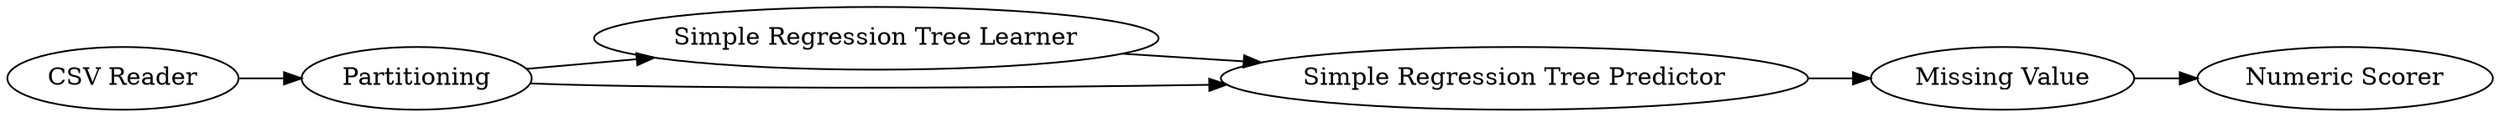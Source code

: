 digraph {
	24 [label=Partitioning]
	30 [label="Numeric Scorer"]
	44 [label="Simple Regression Tree Learner"]
	45 [label="Simple Regression Tree Predictor"]
	46 [label="Missing Value"]
	47 [label="CSV Reader"]
	24 -> 44
	24 -> 45
	44 -> 45
	45 -> 46
	46 -> 30
	47 -> 24
	rankdir=LR
}
